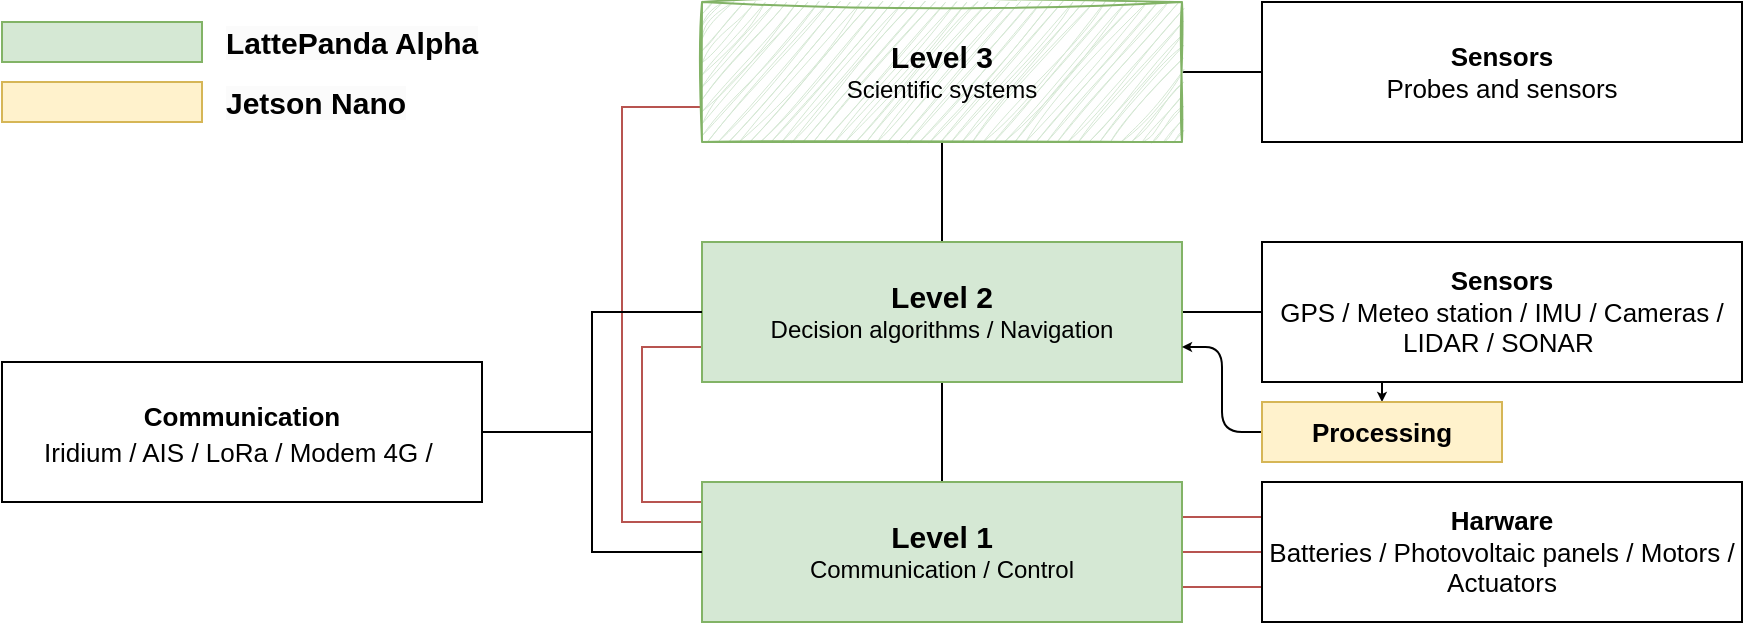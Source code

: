 <mxfile>
    <diagram id="DLWCyUE3R5YeVllsptqZ" name="HighLevelStructureDiagram">
        <mxGraphModel dx="1116" dy="754" grid="1" gridSize="10" guides="1" tooltips="1" connect="1" arrows="1" fold="1" page="1" pageScale="1" pageWidth="1654" pageHeight="1169" background="none" math="0" shadow="0">
            <root>
                <mxCell id="0"/>
                <mxCell id="1" parent="0"/>
                <mxCell id="16" value="" style="edgeStyle=orthogonalEdgeStyle;html=1;fontSize=13;endArrow=none;endFill=0;fillColor=#f8cecc;strokeColor=#b85450;" parent="1" source="2" target="9" edge="1">
                    <mxGeometry relative="1" as="geometry"/>
                </mxCell>
                <mxCell id="18" value="" style="edgeStyle=orthogonalEdgeStyle;html=1;fontSize=13;endArrow=none;endFill=0;" parent="1" source="2" target="3" edge="1">
                    <mxGeometry relative="1" as="geometry"/>
                </mxCell>
                <mxCell id="29" style="html=1;exitX=0;exitY=0.25;exitDx=0;exitDy=0;entryX=0;entryY=0.75;entryDx=0;entryDy=0;strokeWidth=1;fontSize=13;startArrow=none;startFill=0;endArrow=none;endFill=0;startSize=6;endSize=2;fillColor=#f8cecc;strokeColor=#b85450;edgeStyle=orthogonalEdgeStyle;rounded=0;" parent="1" source="2" target="3" edge="1">
                    <mxGeometry relative="1" as="geometry">
                        <Array as="points">
                            <mxPoint x="560" y="460"/>
                            <mxPoint x="530" y="460"/>
                            <mxPoint x="530" y="382"/>
                        </Array>
                    </mxGeometry>
                </mxCell>
                <mxCell id="30" style="edgeStyle=orthogonalEdgeStyle;rounded=0;html=1;exitX=0;exitY=0.25;exitDx=0;exitDy=0;entryX=0;entryY=0.75;entryDx=0;entryDy=0;strokeWidth=1;fontSize=13;startArrow=none;startFill=0;endArrow=none;endFill=0;startSize=6;endSize=2;fillColor=#f8cecc;strokeColor=#b85450;" parent="1" source="2" target="4" edge="1">
                    <mxGeometry relative="1" as="geometry">
                        <Array as="points">
                            <mxPoint x="560" y="470"/>
                            <mxPoint x="520" y="470"/>
                            <mxPoint x="520" y="262"/>
                        </Array>
                    </mxGeometry>
                </mxCell>
                <mxCell id="31" style="edgeStyle=orthogonalEdgeStyle;rounded=0;html=1;exitX=1;exitY=0.25;exitDx=0;exitDy=0;entryX=0;entryY=0.25;entryDx=0;entryDy=0;strokeWidth=1;fontSize=13;startArrow=none;startFill=0;endArrow=none;endFill=0;startSize=6;endSize=2;fillColor=#f8cecc;strokeColor=#b85450;" parent="1" source="2" target="9" edge="1">
                    <mxGeometry relative="1" as="geometry"/>
                </mxCell>
                <mxCell id="32" style="edgeStyle=orthogonalEdgeStyle;rounded=0;html=1;exitX=1;exitY=0.75;exitDx=0;exitDy=0;entryX=0;entryY=0.75;entryDx=0;entryDy=0;strokeWidth=1;fontSize=13;startArrow=none;startFill=0;endArrow=none;endFill=0;startSize=6;endSize=2;fillColor=#f8cecc;strokeColor=#b85450;" parent="1" source="2" target="9" edge="1">
                    <mxGeometry relative="1" as="geometry"/>
                </mxCell>
                <mxCell id="2" value="&lt;b style=&quot;font-size: 15px;&quot;&gt;Level 1&lt;br&gt;&lt;/b&gt;Communication / Control" style="rounded=0;whiteSpace=wrap;html=1;fillColor=#d5e8d4;strokeColor=#82b366;" parent="1" vertex="1">
                    <mxGeometry x="560" y="450" width="240" height="70" as="geometry"/>
                </mxCell>
                <mxCell id="17" value="" style="edgeStyle=orthogonalEdgeStyle;html=1;fontSize=13;endArrow=none;endFill=0;" parent="1" source="3" target="4" edge="1">
                    <mxGeometry relative="1" as="geometry"/>
                </mxCell>
                <mxCell id="26" value="" style="edgeStyle=orthogonalEdgeStyle;html=1;fontSize=13;endArrow=none;endFill=0;" parent="1" source="3" target="7" edge="1">
                    <mxGeometry relative="1" as="geometry"/>
                </mxCell>
                <mxCell id="3" value="&lt;b style=&quot;font-size: 15px;&quot;&gt;Level 2&lt;br&gt;&lt;/b&gt;Decision algorithms / Navigation" style="rounded=0;whiteSpace=wrap;html=1;fillColor=#d5e8d4;strokeColor=#82b366;" parent="1" vertex="1">
                    <mxGeometry x="560" y="330" width="240" height="70" as="geometry"/>
                </mxCell>
                <mxCell id="15" value="" style="edgeStyle=orthogonalEdgeStyle;html=1;fontSize=13;endArrow=none;endFill=0;" parent="1" source="4" target="8" edge="1">
                    <mxGeometry relative="1" as="geometry"/>
                </mxCell>
                <mxCell id="4" value="&lt;b style=&quot;font-size: 15px;&quot;&gt;Level 3&lt;br&gt;&lt;/b&gt;Scientific systems" style="rounded=0;whiteSpace=wrap;html=1;fillColor=#d5e8d4;strokeColor=#82b366;shadow=0;glass=0;sketch=1;curveFitting=1;jiggle=2;" parent="1" vertex="1">
                    <mxGeometry x="560" y="210" width="240" height="70" as="geometry"/>
                </mxCell>
                <mxCell id="12" style="edgeStyle=orthogonalEdgeStyle;html=1;exitX=1;exitY=0.5;exitDx=0;exitDy=0;entryX=0;entryY=0.5;entryDx=0;entryDy=0;fontSize=13;rounded=0;endArrow=none;endFill=0;" parent="1" source="6" target="3" edge="1">
                    <mxGeometry relative="1" as="geometry"/>
                </mxCell>
                <mxCell id="13" style="edgeStyle=orthogonalEdgeStyle;html=1;exitX=1;exitY=0.5;exitDx=0;exitDy=0;entryX=0;entryY=0.5;entryDx=0;entryDy=0;fontSize=13;rounded=0;endArrow=none;endFill=0;" parent="1" source="6" target="2" edge="1">
                    <mxGeometry relative="1" as="geometry"/>
                </mxCell>
                <mxCell id="6" value="&lt;font style=&quot;font-size: 13px;&quot;&gt;&lt;b&gt;Communication&lt;/b&gt;&lt;br&gt;Iridium / AIS / LoRa / Modem 4G /&amp;nbsp;&lt;/font&gt;" style="rounded=0;whiteSpace=wrap;html=1;fontSize=15;" parent="1" vertex="1">
                    <mxGeometry x="210" y="390" width="240" height="70" as="geometry"/>
                </mxCell>
                <mxCell id="27" style="edgeStyle=orthogonalEdgeStyle;html=1;exitX=0.25;exitY=1;exitDx=0;exitDy=0;entryX=0.5;entryY=0;entryDx=0;entryDy=0;fontSize=13;endArrow=classic;endFill=1;strokeWidth=1;endSize=2;startSize=6;" parent="1" source="7" target="23" edge="1">
                    <mxGeometry relative="1" as="geometry">
                        <Array as="points"/>
                    </mxGeometry>
                </mxCell>
                <mxCell id="7" value="&lt;b style=&quot;font-size: 13px;&quot;&gt;Sensors&lt;/b&gt;&lt;br style=&quot;font-size: 13px;&quot;&gt;GPS / Meteo station / IMU / Cameras / LIDAR / SONAR&amp;nbsp;" style="rounded=0;whiteSpace=wrap;html=1;fontSize=13;" parent="1" vertex="1">
                    <mxGeometry x="840" y="330" width="240" height="70" as="geometry"/>
                </mxCell>
                <mxCell id="8" value="&lt;b&gt;Sensors&lt;br&gt;&lt;/b&gt;Probes and sensors" style="rounded=0;whiteSpace=wrap;html=1;fontSize=13;" parent="1" vertex="1">
                    <mxGeometry x="840" y="210" width="240" height="70" as="geometry"/>
                </mxCell>
                <mxCell id="9" value="&lt;b&gt;Harware&lt;br&gt;&lt;/b&gt;Batteries / Photovoltaic panels / Motors / Actuators&lt;span style=&quot;color: rgba(0, 0, 0, 0); font-family: monospace; font-size: 0px; text-align: start;&quot;&gt;%3CmxGraphModel%3E%3Croot%3E%3CmxCell%20id%3D%220%22%2F%3E%3CmxCell%20id%3D%221%22%20parent%3D%220%22%2F%3E%3CmxCell%20id%3D%222%22%20value%3D%22%26lt%3Bb%20style%3D%26quot%3Bfont-size%3A%2013px%3B%26quot%3B%26gt%3BSensors%26lt%3B%2Fb%26gt%3B%26lt%3Bbr%20style%3D%26quot%3Bfont-size%3A%2013px%3B%26quot%3B%26gt%3BGPS%20%2F%20Meteo%20station%20%2F%20IMU%20%2F%20Cameras%20%2F%20LIDAR%20%2F%20SONAR%26amp%3Bnbsp%3B%22%20style%3D%22rounded%3D0%3BwhiteSpace%3Dwrap%3Bhtml%3D1%3BfontSize%3D13%3B%22%20vertex%3D%221%22%20parent%3D%221%22%3E%3CmxGeometry%20x%3D%22840%22%20y%3D%22330%22%20width%3D%22240%22%20height%3D%2270%22%20as%3D%22geometry%22%2F%3E%3C%2FmxCell%3E%3C%2Froot%3E%3C%2FmxGraphModel%3E&lt;/span&gt;" style="rounded=0;whiteSpace=wrap;html=1;fontSize=13;" parent="1" vertex="1">
                    <mxGeometry x="840" y="450" width="240" height="70" as="geometry"/>
                </mxCell>
                <mxCell id="19" value="" style="rounded=0;whiteSpace=wrap;html=1;fillColor=#d5e8d4;strokeColor=#82b366;" parent="1" vertex="1">
                    <mxGeometry x="210" y="220" width="100" height="20" as="geometry"/>
                </mxCell>
                <mxCell id="20" value="&lt;b style=&quot;border-color: var(--border-color); color: rgb(0, 0, 0); font-family: Helvetica; font-size: 15px; font-style: normal; font-variant-ligatures: normal; font-variant-caps: normal; letter-spacing: normal; orphans: 2; text-align: center; text-indent: 0px; text-transform: none; widows: 2; word-spacing: 0px; -webkit-text-stroke-width: 0px; background-color: rgb(251, 251, 251); text-decoration-thickness: initial; text-decoration-style: initial; text-decoration-color: initial;&quot;&gt;LattePanda Alpha&lt;/b&gt;" style="text;whiteSpace=wrap;html=1;fontSize=13;verticalAlign=middle;" parent="1" vertex="1">
                    <mxGeometry x="320" y="210" width="160" height="40" as="geometry"/>
                </mxCell>
                <mxCell id="21" value="" style="rounded=0;whiteSpace=wrap;html=1;fillColor=#fff2cc;strokeColor=#d6b656;" parent="1" vertex="1">
                    <mxGeometry x="210" y="250" width="100" height="20" as="geometry"/>
                </mxCell>
                <mxCell id="22" value="&lt;b style=&quot;border-color: var(--border-color); color: rgb(0, 0, 0); font-family: Helvetica; font-size: 15px; font-style: normal; font-variant-ligatures: normal; font-variant-caps: normal; letter-spacing: normal; orphans: 2; text-align: center; text-indent: 0px; text-transform: none; widows: 2; word-spacing: 0px; -webkit-text-stroke-width: 0px; background-color: rgb(251, 251, 251); text-decoration-thickness: initial; text-decoration-style: initial; text-decoration-color: initial;&quot;&gt;Jetson Nano&lt;/b&gt;" style="text;whiteSpace=wrap;html=1;fontSize=13;verticalAlign=middle;" parent="1" vertex="1">
                    <mxGeometry x="320" y="240" width="160" height="40" as="geometry"/>
                </mxCell>
                <mxCell id="28" style="edgeStyle=orthogonalEdgeStyle;html=1;exitX=0;exitY=0.5;exitDx=0;exitDy=0;entryX=1;entryY=0.75;entryDx=0;entryDy=0;fontSize=13;endArrow=classic;endFill=1;endSize=2;" parent="1" source="23" target="3" edge="1">
                    <mxGeometry relative="1" as="geometry"/>
                </mxCell>
                <mxCell id="23" value="&lt;b&gt;Processing&lt;/b&gt;" style="rounded=0;whiteSpace=wrap;html=1;fontSize=13;fillColor=#fff2cc;strokeColor=#d6b656;" parent="1" vertex="1">
                    <mxGeometry x="840" y="410" width="120" height="30" as="geometry"/>
                </mxCell>
            </root>
        </mxGraphModel>
    </diagram>
    <diagram id="J9IXLWDCMLGtO6kLIXqj" name="Level1Diagram">
        <mxGraphModel dx="1116" dy="754" grid="1" gridSize="5" guides="1" tooltips="1" connect="1" arrows="1" fold="1" page="1" pageScale="1" pageWidth="1654" pageHeight="1169" math="0" shadow="0">
            <root>
                <mxCell id="0"/>
                <mxCell id="1" parent="0"/>
                <mxCell id="iTRLX2iwyvGH0JloViwW-57" value="&lt;font style=&quot;font-size: 10px;&quot;&gt;Battery pack (24V - 200Ah)&lt;/font&gt;" style="rounded=0;whiteSpace=wrap;html=1;strokeColor=#4D4D4D;fillColor=none;dashed=1;dashPattern=8 8;verticalAlign=bottom;align=right;" parent="1" vertex="1">
                    <mxGeometry x="660" y="300" width="240" height="205" as="geometry"/>
                </mxCell>
                <mxCell id="iTRLX2iwyvGH0JloViwW-41" style="edgeStyle=orthogonalEdgeStyle;rounded=0;html=1;exitX=0.5;exitY=1;exitDx=0;exitDy=0;entryX=0.25;entryY=0;entryDx=0;entryDy=0;endArrow=none;endFill=0;fillColor=#d5e8d4;strokeColor=#00FF00;" parent="1" source="iTRLX2iwyvGH0JloViwW-1" target="iTRLX2iwyvGH0JloViwW-3" edge="1">
                    <mxGeometry relative="1" as="geometry">
                        <Array as="points">
                            <mxPoint x="295" y="335"/>
                            <mxPoint x="420" y="335"/>
                        </Array>
                    </mxGeometry>
                </mxCell>
                <mxCell id="iTRLX2iwyvGH0JloViwW-58" value="Information" style="edgeLabel;html=1;align=center;verticalAlign=middle;resizable=0;points=[];fontSize=8;fontColor=#00FF00;fontStyle=3;labelBackgroundColor=none;rounded=0;" parent="iTRLX2iwyvGH0JloViwW-41" vertex="1" connectable="0">
                    <mxGeometry x="0.115" relative="1" as="geometry">
                        <mxPoint x="2" y="-5" as="offset"/>
                    </mxGeometry>
                </mxCell>
                <mxCell id="qoRzXvIuK7zQw0bLxEC5-14" style="edgeStyle=orthogonalEdgeStyle;rounded=0;jumpStyle=none;jumpSize=7;html=1;exitX=0.5;exitY=0;exitDx=0;exitDy=0;entryX=0;entryY=0.5;entryDx=0;entryDy=0;strokeColor=#00FF00;strokeWidth=1;fontFamily=Helvetica;fontSize=6;fontColor=#FF0000;endArrow=none;endFill=0;targetPerimeterSpacing=0;" parent="1" source="iTRLX2iwyvGH0JloViwW-1" target="iTRLX2iwyvGH0JloViwW-31" edge="1">
                    <mxGeometry relative="1" as="geometry"/>
                </mxCell>
                <mxCell id="iTRLX2iwyvGH0JloViwW-1" value="LattePanda Alpha (PC)" style="rounded=0;whiteSpace=wrap;html=1;" parent="1" vertex="1">
                    <mxGeometry x="235" y="240" width="120" height="60" as="geometry"/>
                </mxCell>
                <mxCell id="iTRLX2iwyvGH0JloViwW-2" value="Battery LiFePO4&lt;br&gt;12 V - 100 Ah" style="rounded=0;whiteSpace=wrap;html=1;" parent="1" vertex="1">
                    <mxGeometry x="720" y="407" width="120" height="60" as="geometry"/>
                </mxCell>
                <mxCell id="iTRLX2iwyvGH0JloViwW-29" style="edgeStyle=orthogonalEdgeStyle;rounded=0;html=1;exitX=1;exitY=0.25;exitDx=0;exitDy=0;entryX=0;entryY=0.5;entryDx=0;entryDy=0;entryPerimeter=0;endArrow=none;endFill=0;strokeColor=#FF0000;" parent="1" source="iTRLX2iwyvGH0JloViwW-3" target="iTRLX2iwyvGH0JloViwW-28" edge="1">
                    <mxGeometry relative="1" as="geometry"/>
                </mxCell>
                <mxCell id="iTRLX2iwyvGH0JloViwW-51" style="edgeStyle=orthogonalEdgeStyle;rounded=0;html=1;exitX=1;exitY=0.75;exitDx=0;exitDy=0;strokeColor=#000000;endArrow=none;endFill=0;" parent="1" source="iTRLX2iwyvGH0JloViwW-3" edge="1">
                    <mxGeometry relative="1" as="geometry">
                        <mxPoint x="690" y="415.286" as="targetPoint"/>
                    </mxGeometry>
                </mxCell>
                <mxCell id="iTRLX2iwyvGH0JloViwW-3" value="Charge controler&lt;br&gt;MPPT 150 | 35" style="rounded=0;whiteSpace=wrap;html=1;" parent="1" vertex="1">
                    <mxGeometry x="390" y="370" width="120" height="60" as="geometry"/>
                </mxCell>
                <mxCell id="iTRLX2iwyvGH0JloViwW-55" style="edgeStyle=orthogonalEdgeStyle;rounded=0;html=1;exitX=1;exitY=0.25;exitDx=0;exitDy=0;strokeColor=#FF0000;endArrow=none;endFill=0;" parent="1" source="iTRLX2iwyvGH0JloViwW-4" edge="1">
                    <mxGeometry relative="1" as="geometry">
                        <mxPoint x="625" y="385" as="targetPoint"/>
                        <Array as="points">
                            <mxPoint x="625" y="485"/>
                        </Array>
                    </mxGeometry>
                </mxCell>
                <mxCell id="iTRLX2iwyvGH0JloViwW-56" style="edgeStyle=orthogonalEdgeStyle;rounded=0;html=1;exitX=1;exitY=0.75;exitDx=0;exitDy=0;strokeColor=#000000;endArrow=none;endFill=0;" parent="1" source="iTRLX2iwyvGH0JloViwW-4" edge="1">
                    <mxGeometry relative="1" as="geometry">
                        <mxPoint x="645" y="415" as="targetPoint"/>
                        <Array as="points">
                            <mxPoint x="645" y="515"/>
                            <mxPoint x="645" y="415"/>
                        </Array>
                    </mxGeometry>
                </mxCell>
                <mxCell id="iTRLX2iwyvGH0JloViwW-4" value="Sector charger" style="rounded=0;whiteSpace=wrap;html=1;" parent="1" vertex="1">
                    <mxGeometry x="390" y="470" width="120" height="60" as="geometry"/>
                </mxCell>
                <mxCell id="iTRLX2iwyvGH0JloViwW-5" value="" style="rounded=0;whiteSpace=wrap;html=1;verticalAlign=middle;align=center;" parent="1" vertex="1">
                    <mxGeometry x="144" y="365" width="120" height="60" as="geometry"/>
                </mxCell>
                <mxCell id="iTRLX2iwyvGH0JloViwW-18" style="html=1;exitX=1;exitY=0.75;exitDx=0;exitDy=0;entryX=0;entryY=0.75;entryDx=0;entryDy=0;endArrow=none;endFill=0;rounded=0;" parent="1" source="iTRLX2iwyvGH0JloViwW-6" target="iTRLX2iwyvGH0JloViwW-3" edge="1">
                    <mxGeometry relative="1" as="geometry"/>
                </mxCell>
                <mxCell id="iTRLX2iwyvGH0JloViwW-26" style="edgeStyle=orthogonalEdgeStyle;rounded=0;html=1;exitX=1;exitY=0.25;exitDx=0;exitDy=0;entryX=0;entryY=0.5;entryDx=0;entryDy=0;entryPerimeter=0;endArrow=none;endFill=0;strokeColor=#FF0000;" parent="1" source="iTRLX2iwyvGH0JloViwW-6" target="iTRLX2iwyvGH0JloViwW-25" edge="1">
                    <mxGeometry relative="1" as="geometry"/>
                </mxCell>
                <mxCell id="iTRLX2iwyvGH0JloViwW-6" value="Solar panel 1 &amp;amp; 2&lt;br&gt;(in parallele)" style="rounded=0;whiteSpace=wrap;html=1;" parent="1" vertex="1">
                    <mxGeometry x="140" y="370" width="120" height="60" as="geometry"/>
                </mxCell>
                <mxCell id="iTRLX2iwyvGH0JloViwW-27" style="edgeStyle=orthogonalEdgeStyle;rounded=0;html=1;exitX=1;exitY=0.5;exitDx=0;exitDy=0;exitPerimeter=0;entryX=0;entryY=0.25;entryDx=0;entryDy=0;endArrow=none;endFill=0;strokeColor=#FF0000;" parent="1" source="iTRLX2iwyvGH0JloViwW-25" target="iTRLX2iwyvGH0JloViwW-3" edge="1">
                    <mxGeometry relative="1" as="geometry"/>
                </mxCell>
                <mxCell id="iTRLX2iwyvGH0JloViwW-25" value="" style="pointerEvents=1;verticalLabelPosition=bottom;shadow=0;dashed=0;align=center;html=1;verticalAlign=top;shape=mxgraph.electrical.miscellaneous.fuse_1;fillColor=#FFFFFF;strokeColor=#FF0000;rounded=0;" parent="1" vertex="1">
                    <mxGeometry x="300" y="380" width="50" height="10" as="geometry"/>
                </mxCell>
                <mxCell id="iTRLX2iwyvGH0JloViwW-52" style="edgeStyle=orthogonalEdgeStyle;rounded=0;html=1;exitX=1;exitY=0.5;exitDx=0;exitDy=0;exitPerimeter=0;strokeColor=#FF0000;endArrow=none;endFill=0;" parent="1" source="iTRLX2iwyvGH0JloViwW-28" edge="1">
                    <mxGeometry relative="1" as="geometry">
                        <mxPoint x="670" y="385" as="targetPoint"/>
                    </mxGeometry>
                </mxCell>
                <mxCell id="iTRLX2iwyvGH0JloViwW-28" value="" style="pointerEvents=1;verticalLabelPosition=bottom;shadow=0;dashed=0;align=center;html=1;verticalAlign=top;shape=mxgraph.electrical.miscellaneous.fuse_1;fillColor=#FFFFFF;strokeColor=#FF0000;rounded=0;" parent="1" vertex="1">
                    <mxGeometry x="520" y="380" width="50" height="10" as="geometry"/>
                </mxCell>
                <mxCell id="qoRzXvIuK7zQw0bLxEC5-17" style="edgeStyle=orthogonalEdgeStyle;rounded=0;jumpStyle=none;jumpSize=7;html=1;exitX=1;exitY=0.25;exitDx=0;exitDy=0;strokeColor=#000000;strokeWidth=1;fontFamily=Helvetica;fontSize=6;fontColor=#FF0000;endArrow=none;endFill=0;targetPerimeterSpacing=0;" parent="1" source="iTRLX2iwyvGH0JloViwW-31" edge="1">
                    <mxGeometry relative="1" as="geometry">
                        <mxPoint x="600" y="415" as="targetPoint"/>
                    </mxGeometry>
                </mxCell>
                <mxCell id="iTRLX2iwyvGH0JloViwW-31" value="DC loads" style="rounded=0;whiteSpace=wrap;html=1;" parent="1" vertex="1">
                    <mxGeometry x="390" y="130" width="120" height="60" as="geometry"/>
                </mxCell>
                <mxCell id="qoRzXvIuK7zQw0bLxEC5-7" style="edgeStyle=orthogonalEdgeStyle;rounded=0;html=1;exitX=1;exitY=0.5;exitDx=0;exitDy=0;exitPerimeter=0;entryX=0;entryY=0.8;entryDx=0;entryDy=0;strokeColor=#FF0000;fontFamily=Helvetica;fontSize=9;fontColor=#FF0000;endArrow=none;endFill=0;" parent="1" source="iTRLX2iwyvGH0JloViwW-34" target="qoRzXvIuK7zQw0bLxEC5-5" edge="1">
                    <mxGeometry relative="1" as="geometry"/>
                </mxCell>
                <mxCell id="qoRzXvIuK7zQw0bLxEC5-15" style="edgeStyle=orthogonalEdgeStyle;rounded=0;jumpStyle=none;jumpSize=7;html=1;exitX=0;exitY=0.5;exitDx=0;exitDy=0;exitPerimeter=0;strokeColor=#FF0000;strokeWidth=1;fontFamily=Helvetica;fontSize=6;fontColor=#FF0000;endArrow=none;endFill=0;targetPerimeterSpacing=0;" parent="1" source="iTRLX2iwyvGH0JloViwW-34" edge="1">
                    <mxGeometry relative="1" as="geometry">
                        <mxPoint x="581" y="385" as="targetPoint"/>
                    </mxGeometry>
                </mxCell>
                <mxCell id="iTRLX2iwyvGH0JloViwW-34" value="&lt;font color=&quot;#ff0000&quot; style=&quot;font-size: 6px;&quot;&gt;Fuse&lt;/font&gt;" style="pointerEvents=1;verticalLabelPosition=top;shadow=0;dashed=0;align=center;html=1;verticalAlign=bottom;shape=mxgraph.electrical.miscellaneous.fuse_1;rotation=-90;fillColor=#FFFFFF;strokeColor=#FF0000;labelPosition=center;fontSize=9;rounded=0;" parent="1" vertex="1">
                    <mxGeometry x="556" y="335" width="50" height="10" as="geometry"/>
                </mxCell>
                <mxCell id="iTRLX2iwyvGH0JloViwW-42" value="2 Battery LiFePO4&lt;br&gt;12 V - 100 Ah&lt;br&gt;(in parallel)" style="rounded=0;whiteSpace=wrap;html=1;" parent="1" vertex="1">
                    <mxGeometry x="730" y="417" width="120" height="60" as="geometry"/>
                </mxCell>
                <mxCell id="iTRLX2iwyvGH0JloViwW-43" value="Battery LiFePO4&lt;br&gt;12 V - 100 Ah" style="rounded=0;whiteSpace=wrap;html=1;" parent="1" vertex="1">
                    <mxGeometry x="720" y="323" width="120" height="60" as="geometry"/>
                </mxCell>
                <mxCell id="iTRLX2iwyvGH0JloViwW-48" style="edgeStyle=orthogonalEdgeStyle;rounded=0;html=1;exitX=0;exitY=0.25;exitDx=0;exitDy=0;entryX=0;entryY=0.25;entryDx=0;entryDy=0;strokeColor=#FF0000;endArrow=none;endFill=0;" parent="1" source="iTRLX2iwyvGH0JloViwW-44" target="iTRLX2iwyvGH0JloViwW-42" edge="1">
                    <mxGeometry relative="1" as="geometry">
                        <Array as="points">
                            <mxPoint x="670" y="348"/>
                            <mxPoint x="670" y="432"/>
                        </Array>
                    </mxGeometry>
                </mxCell>
                <mxCell id="iTRLX2iwyvGH0JloViwW-53" style="edgeStyle=orthogonalEdgeStyle;rounded=0;html=1;exitX=1;exitY=0.25;exitDx=0;exitDy=0;entryX=1;entryY=0.25;entryDx=0;entryDy=0;strokeColor=#FF0000;endArrow=none;endFill=0;" parent="1" source="iTRLX2iwyvGH0JloViwW-44" target="iTRLX2iwyvGH0JloViwW-42" edge="1">
                    <mxGeometry relative="1" as="geometry">
                        <Array as="points">
                            <mxPoint x="870" y="348"/>
                            <mxPoint x="870" y="432"/>
                        </Array>
                    </mxGeometry>
                </mxCell>
                <mxCell id="iTRLX2iwyvGH0JloViwW-54" style="edgeStyle=orthogonalEdgeStyle;rounded=0;html=1;exitX=1;exitY=0.75;exitDx=0;exitDy=0;entryX=1;entryY=0.75;entryDx=0;entryDy=0;strokeColor=#000000;endArrow=none;endFill=0;" parent="1" source="iTRLX2iwyvGH0JloViwW-44" target="iTRLX2iwyvGH0JloViwW-42" edge="1">
                    <mxGeometry relative="1" as="geometry"/>
                </mxCell>
                <mxCell id="iTRLX2iwyvGH0JloViwW-44" value="2 Battery LiFePO4&lt;br&gt;12 V - 100 Ah&lt;br&gt;(in parallel)" style="rounded=0;whiteSpace=wrap;html=1;" parent="1" vertex="1">
                    <mxGeometry x="730" y="333" width="120" height="60" as="geometry"/>
                </mxCell>
                <mxCell id="iTRLX2iwyvGH0JloViwW-49" style="edgeStyle=orthogonalEdgeStyle;rounded=0;html=1;exitX=0;exitY=0.75;exitDx=0;exitDy=0;entryX=0;entryY=0.75;entryDx=0;entryDy=0;strokeColor=#000000;endArrow=none;endFill=0;" parent="1" source="iTRLX2iwyvGH0JloViwW-42" target="iTRLX2iwyvGH0JloViwW-44" edge="1">
                    <mxGeometry relative="1" as="geometry">
                        <Array as="points">
                            <mxPoint x="690" y="462"/>
                            <mxPoint x="690" y="378"/>
                        </Array>
                    </mxGeometry>
                </mxCell>
                <mxCell id="qoRzXvIuK7zQw0bLxEC5-16" style="edgeStyle=orthogonalEdgeStyle;rounded=0;jumpStyle=none;jumpSize=7;html=1;exitX=1;exitY=0.8;exitDx=0;exitDy=0;entryX=1;entryY=0.75;entryDx=0;entryDy=0;strokeColor=#FF0000;strokeWidth=1;fontFamily=Helvetica;fontSize=6;fontColor=#FF0000;endArrow=none;endFill=0;targetPerimeterSpacing=0;" parent="1" source="qoRzXvIuK7zQw0bLxEC5-5" target="iTRLX2iwyvGH0JloViwW-31" edge="1">
                    <mxGeometry relative="1" as="geometry"/>
                </mxCell>
                <mxCell id="qoRzXvIuK7zQw0bLxEC5-5" value="&lt;p style=&quot;line-height: 0%;&quot;&gt;&lt;font style=&quot;font-size: 6px;&quot;&gt;Circuit breaker&lt;/font&gt;&lt;/p&gt;" style="pointerEvents=1;verticalLabelPosition=top;shadow=0;dashed=0;align=center;html=1;verticalAlign=middle;shape=mxgraph.electrical.electro-mechanical.circuitBreaker2;elSwitchState=on;rounded=0;labelBackgroundColor=none;comic=0;strokeColor=#FF0000;fontFamily=Helvetica;fontSize=9;fontColor=#FF0000;fillColor=none;rotation=-90;horizontal=1;labelPosition=center;" parent="1" vertex="1">
                    <mxGeometry x="555" y="255" width="45" height="12" as="geometry"/>
                </mxCell>
                <mxCell id="qoRzXvIuK7zQw0bLxEC5-13" value="" style="endArrow=none;html=1;rounded=0;strokeColor=#000000;strokeWidth=1;fontFamily=Helvetica;fontSize=6;fontColor=#FF0000;dashed=1;dashPattern=12 12;targetPerimeterSpacing=0;jumpSize=7;jumpStyle=none;" parent="1" edge="1">
                    <mxGeometry width="50" height="50" relative="1" as="geometry">
                        <mxPoint x="36.571" y="600" as="sourcePoint"/>
                        <mxPoint x="1001.714" y="600" as="targetPoint"/>
                    </mxGeometry>
                </mxCell>
                <mxCell id="qoRzXvIuK7zQw0bLxEC5-18" value="" style="endArrow=oval;html=1;rounded=0;strokeColor=#FF0000;strokeWidth=1;fontFamily=Helvetica;fontSize=6;fontColor=#FF0000;targetPerimeterSpacing=0;jumpStyle=none;jumpSize=7;endFill=1;" parent="1" edge="1">
                    <mxGeometry width="50" height="50" relative="1" as="geometry">
                        <mxPoint x="440" y="740" as="sourcePoint"/>
                        <mxPoint x="440" y="640" as="targetPoint"/>
                    </mxGeometry>
                </mxCell>
                <mxCell id="qoRzXvIuK7zQw0bLxEC5-22" value="24V" style="edgeLabel;html=1;align=center;verticalAlign=bottom;resizable=0;points=[];fontSize=8;fontFamily=Helvetica;fontColor=#FF0000;labelBorderColor=none;labelBackgroundColor=none;horizontal=0;rounded=0;" parent="qoRzXvIuK7zQw0bLxEC5-18" vertex="1" connectable="0">
                    <mxGeometry x="0.352" relative="1" as="geometry">
                        <mxPoint as="offset"/>
                    </mxGeometry>
                </mxCell>
                <mxCell id="qoRzXvIuK7zQw0bLxEC5-19" value="" style="endArrow=oval;html=1;rounded=0;strokeColor=#000000;strokeWidth=1;fontFamily=Helvetica;fontSize=6;fontColor=#FF0000;targetPerimeterSpacing=0;jumpStyle=none;jumpSize=7;endFill=1;" parent="1" edge="1">
                    <mxGeometry width="50" height="50" relative="1" as="geometry">
                        <mxPoint x="480" y="740" as="sourcePoint"/>
                        <mxPoint x="480" y="640" as="targetPoint"/>
                    </mxGeometry>
                </mxCell>
                <mxCell id="qoRzXvIuK7zQw0bLxEC5-20" value="&lt;font color=&quot;#4d4d4d&quot; style=&quot;font-size: 10px;&quot;&gt;DC loads&lt;/font&gt;" style="rounded=0;html=1;labelBackgroundColor=none;comic=0;strokeColor=#4D4D4D;strokeWidth=1;fontFamily=Helvetica;fontSize=6;fontColor=default;fillColor=none;dashed=1;dashPattern=8 8;verticalAlign=top;align=left;whiteSpace=wrap;connectable=0;" parent="1" vertex="1">
                    <mxGeometry x="135" y="710" width="1195" height="525" as="geometry"/>
                </mxCell>
                <mxCell id="qoRzXvIuK7zQw0bLxEC5-27" style="edgeStyle=orthogonalEdgeStyle;rounded=0;jumpStyle=none;jumpSize=7;html=1;exitX=0.25;exitY=0;exitDx=0;exitDy=0;strokeColor=#FF0000;strokeWidth=1;fontFamily=Helvetica;fontSize=10;fontColor=#4D4D4D;endArrow=none;endFill=0;targetPerimeterSpacing=0;" parent="1" source="qoRzXvIuK7zQw0bLxEC5-25" edge="1">
                    <mxGeometry relative="1" as="geometry">
                        <mxPoint x="440" y="740" as="targetPoint"/>
                        <Array as="points">
                            <mxPoint x="315" y="740"/>
                        </Array>
                    </mxGeometry>
                </mxCell>
                <mxCell id="qoRzXvIuK7zQw0bLxEC5-28" style="edgeStyle=orthogonalEdgeStyle;rounded=0;jumpStyle=none;jumpSize=7;html=1;exitX=0.75;exitY=0;exitDx=0;exitDy=0;strokeColor=#000000;strokeWidth=1;fontFamily=Helvetica;fontSize=10;fontColor=#4D4D4D;endArrow=none;endFill=0;targetPerimeterSpacing=0;" parent="1" source="qoRzXvIuK7zQw0bLxEC5-25" edge="1">
                    <mxGeometry relative="1" as="geometry">
                        <mxPoint x="480" y="740" as="targetPoint"/>
                        <Array as="points">
                            <mxPoint x="375" y="760"/>
                            <mxPoint x="480" y="760"/>
                        </Array>
                    </mxGeometry>
                </mxCell>
                <mxCell id="qoRzXvIuK7zQw0bLxEC5-41" style="edgeStyle=orthogonalEdgeStyle;rounded=0;jumpStyle=none;jumpSize=7;html=1;exitX=0.75;exitY=1;exitDx=0;exitDy=0;entryX=0;entryY=0.5;entryDx=0;entryDy=0;strokeColor=#000000;strokeWidth=1;fontFamily=Helvetica;fontSize=10;fontColor=#4D4D4D;endArrow=none;endFill=0;targetPerimeterSpacing=0;" parent="1" source="qoRzXvIuK7zQw0bLxEC5-25" target="qoRzXvIuK7zQw0bLxEC5-40" edge="1">
                    <mxGeometry relative="1" as="geometry"/>
                </mxCell>
                <mxCell id="qoRzXvIuK7zQw0bLxEC5-44" style="edgeStyle=orthogonalEdgeStyle;rounded=0;jumpStyle=none;jumpSize=7;html=1;exitX=1;exitY=0.5;exitDx=0;exitDy=0;entryX=0;entryY=0.25;entryDx=0;entryDy=0;strokeColor=#FF0000;strokeWidth=1;fontFamily=Helvetica;fontSize=10;fontColor=#4D4D4D;endArrow=none;endFill=0;targetPerimeterSpacing=0;startArrow=none;exitPerimeter=0;" parent="1" source="qoRzXvIuK7zQw0bLxEC5-63" target="qoRzXvIuK7zQw0bLxEC5-40" edge="1">
                    <mxGeometry relative="1" as="geometry"/>
                </mxCell>
                <mxCell id="qoRzXvIuK7zQw0bLxEC5-68" style="edgeStyle=orthogonalEdgeStyle;rounded=0;jumpStyle=none;jumpSize=7;html=1;exitX=0.75;exitY=1;exitDx=0;exitDy=0;strokeColor=#000000;strokeWidth=1;fontFamily=Helvetica;fontSize=6;fontColor=#000000;endArrow=oval;endFill=1;targetPerimeterSpacing=0;" parent="1" source="qoRzXvIuK7zQw0bLxEC5-25" edge="1">
                    <mxGeometry relative="1" as="geometry">
                        <mxPoint x="65" y="935" as="targetPoint"/>
                        <Array as="points">
                            <mxPoint x="375" y="935"/>
                        </Array>
                    </mxGeometry>
                </mxCell>
                <mxCell id="qoRzXvIuK7zQw0bLxEC5-25" value="Converter 24V / 12 V&lt;br&gt;Isolated (240 W)" style="rounded=0;whiteSpace=wrap;html=1;fontSize=10;" parent="1" vertex="1">
                    <mxGeometry x="285" y="775" width="120" height="35" as="geometry"/>
                </mxCell>
                <mxCell id="qoRzXvIuK7zQw0bLxEC5-35" style="edgeStyle=orthogonalEdgeStyle;rounded=0;jumpStyle=none;jumpSize=7;html=1;exitX=0;exitY=0.5;exitDx=0;exitDy=0;strokeColor=#FF0000;strokeWidth=1;fontFamily=Helvetica;fontSize=10;fontColor=#4D4D4D;endArrow=none;endFill=0;targetPerimeterSpacing=0;startArrow=none;exitPerimeter=0;" parent="1" source="qoRzXvIuK7zQw0bLxEC5-48" edge="1">
                    <mxGeometry relative="1" as="geometry">
                        <mxPoint x="440" y="740" as="targetPoint"/>
                    </mxGeometry>
                </mxCell>
                <mxCell id="qoRzXvIuK7zQw0bLxEC5-37" style="edgeStyle=orthogonalEdgeStyle;rounded=0;jumpStyle=none;jumpSize=7;html=1;exitX=0;exitY=0.5;exitDx=0;exitDy=0;strokeColor=#000000;strokeWidth=1;fontFamily=Helvetica;fontSize=10;fontColor=#4D4D4D;endArrow=none;endFill=0;targetPerimeterSpacing=0;" parent="1" source="qoRzXvIuK7zQw0bLxEC5-29" edge="1">
                    <mxGeometry relative="1" as="geometry">
                        <mxPoint x="480" y="759.6" as="targetPoint"/>
                    </mxGeometry>
                </mxCell>
                <mxCell id="ZEwb1qzO-tWvV9XbbaG9-11" style="edgeStyle=none;html=1;exitX=1;exitY=0.75;exitDx=0;exitDy=0;entryX=0;entryY=0.75;entryDx=0;entryDy=0;strokeColor=#00FF00;fontSize=10;endArrow=none;endFill=0;rounded=0;" parent="1" source="qoRzXvIuK7zQw0bLxEC5-29" target="ZEwb1qzO-tWvV9XbbaG9-7" edge="1">
                    <mxGeometry relative="1" as="geometry"/>
                </mxCell>
                <mxCell id="ZEwb1qzO-tWvV9XbbaG9-12" style="edgeStyle=none;html=1;exitX=1;exitY=0.25;exitDx=0;exitDy=0;entryX=0;entryY=0.25;entryDx=0;entryDy=0;strokeColor=#FF0000;fontSize=10;endArrow=none;endFill=0;rounded=0;" parent="1" source="qoRzXvIuK7zQw0bLxEC5-29" target="ZEwb1qzO-tWvV9XbbaG9-7" edge="1">
                    <mxGeometry relative="1" as="geometry"/>
                </mxCell>
                <mxCell id="ZEwb1qzO-tWvV9XbbaG9-13" style="edgeStyle=none;html=1;exitX=1;exitY=0.5;exitDx=0;exitDy=0;entryX=0;entryY=0.5;entryDx=0;entryDy=0;strokeColor=#000000;fontSize=10;endArrow=none;endFill=0;rounded=0;" parent="1" source="qoRzXvIuK7zQw0bLxEC5-29" target="ZEwb1qzO-tWvV9XbbaG9-7" edge="1">
                    <mxGeometry relative="1" as="geometry"/>
                </mxCell>
                <mxCell id="qoRzXvIuK7zQw0bLxEC5-29" value="Stepper motor controlleur" style="rounded=0;whiteSpace=wrap;html=1;fontSize=10;" parent="1" vertex="1">
                    <mxGeometry x="625" y="820" width="110" height="40" as="geometry"/>
                </mxCell>
                <mxCell id="qoRzXvIuK7zQw0bLxEC5-34" style="edgeStyle=orthogonalEdgeStyle;rounded=0;jumpStyle=none;jumpSize=7;html=1;exitX=0;exitY=0.5;exitDx=0;exitDy=0;strokeColor=#000000;strokeWidth=1;fontFamily=Helvetica;fontSize=10;fontColor=#4D4D4D;endArrow=none;endFill=0;targetPerimeterSpacing=0;" parent="1" source="qoRzXvIuK7zQw0bLxEC5-32" edge="1">
                    <mxGeometry relative="1" as="geometry">
                        <mxPoint x="480" y="840" as="targetPoint"/>
                        <Array as="points">
                            <mxPoint x="480" y="900"/>
                        </Array>
                    </mxGeometry>
                </mxCell>
                <mxCell id="qoRzXvIuK7zQw0bLxEC5-36" style="edgeStyle=orthogonalEdgeStyle;rounded=0;jumpStyle=none;jumpSize=7;html=1;exitX=0;exitY=0.5;exitDx=0;exitDy=0;strokeColor=#FF0000;strokeWidth=1;fontFamily=Helvetica;fontSize=10;fontColor=#4D4D4D;endArrow=none;endFill=0;targetPerimeterSpacing=0;startArrow=none;exitPerimeter=0;" parent="1" source="qoRzXvIuK7zQw0bLxEC5-49" edge="1">
                    <mxGeometry relative="1" as="geometry">
                        <mxPoint x="440" y="830" as="targetPoint"/>
                    </mxGeometry>
                </mxCell>
                <mxCell id="ZEwb1qzO-tWvV9XbbaG9-9" style="edgeStyle=none;html=1;exitX=1;exitY=0.25;exitDx=0;exitDy=0;entryX=0;entryY=0.25;entryDx=0;entryDy=0;strokeColor=#FF0000;fontSize=10;endArrow=none;endFill=0;rounded=0;" parent="1" source="qoRzXvIuK7zQw0bLxEC5-32" target="ZEwb1qzO-tWvV9XbbaG9-8" edge="1">
                    <mxGeometry relative="1" as="geometry"/>
                </mxCell>
                <mxCell id="ZEwb1qzO-tWvV9XbbaG9-10" style="edgeStyle=none;html=1;exitX=1;exitY=0.75;exitDx=0;exitDy=0;entryX=0;entryY=0.75;entryDx=0;entryDy=0;strokeColor=#00FF00;fontSize=10;endArrow=none;endFill=0;rounded=0;" parent="1" source="qoRzXvIuK7zQw0bLxEC5-32" target="ZEwb1qzO-tWvV9XbbaG9-8" edge="1">
                    <mxGeometry relative="1" as="geometry"/>
                </mxCell>
                <mxCell id="ZEwb1qzO-tWvV9XbbaG9-14" value="" style="edgeStyle=none;html=1;strokeColor=#000000;fontSize=10;endArrow=none;endFill=0;rounded=0;" parent="1" source="qoRzXvIuK7zQw0bLxEC5-32" target="ZEwb1qzO-tWvV9XbbaG9-8" edge="1">
                    <mxGeometry relative="1" as="geometry"/>
                </mxCell>
                <mxCell id="qoRzXvIuK7zQw0bLxEC5-32" value="Stepper motor controlleur" style="rounded=0;whiteSpace=wrap;html=1;fontSize=10;" parent="1" vertex="1">
                    <mxGeometry x="625" y="880" width="110" height="40" as="geometry"/>
                </mxCell>
                <mxCell id="qoRzXvIuK7zQw0bLxEC5-43" style="edgeStyle=orthogonalEdgeStyle;rounded=0;jumpStyle=none;jumpSize=7;html=1;exitX=0;exitY=0.5;exitDx=0;exitDy=0;strokeColor=#000000;strokeWidth=1;fontFamily=Helvetica;fontSize=10;fontColor=#4D4D4D;endArrow=none;endFill=0;targetPerimeterSpacing=0;" parent="1" source="qoRzXvIuK7zQw0bLxEC5-38" edge="1">
                    <mxGeometry relative="1" as="geometry">
                        <mxPoint x="375" y="980" as="targetPoint"/>
                        <Array as="points">
                            <mxPoint x="375" y="980"/>
                        </Array>
                    </mxGeometry>
                </mxCell>
                <mxCell id="qoRzXvIuK7zQw0bLxEC5-46" style="edgeStyle=orthogonalEdgeStyle;rounded=0;jumpStyle=none;jumpSize=7;html=1;exitX=0;exitY=0.25;exitDx=0;exitDy=0;strokeColor=#FF0000;strokeWidth=1;fontFamily=Helvetica;fontSize=10;fontColor=#4D4D4D;endArrow=none;endFill=0;targetPerimeterSpacing=0;" parent="1" source="qoRzXvIuK7zQw0bLxEC5-38" edge="1">
                    <mxGeometry relative="1" as="geometry">
                        <mxPoint x="315" y="970" as="targetPoint"/>
                    </mxGeometry>
                </mxCell>
                <mxCell id="ZEwb1qzO-tWvV9XbbaG9-21" style="edgeStyle=none;html=1;exitX=1;exitY=0.25;exitDx=0;exitDy=0;strokeColor=#FF0000;fontSize=10;endArrow=none;endFill=0;rounded=0;" parent="1" source="qoRzXvIuK7zQw0bLxEC5-38" edge="1">
                    <mxGeometry relative="1" as="geometry">
                        <mxPoint x="560" y="970.054" as="targetPoint"/>
                    </mxGeometry>
                </mxCell>
                <mxCell id="ZEwb1qzO-tWvV9XbbaG9-22" value="" style="edgeStyle=none;html=1;strokeColor=#000000;fontSize=10;endArrow=none;endFill=0;rounded=0;" parent="1" source="qoRzXvIuK7zQw0bLxEC5-38" target="ZEwb1qzO-tWvV9XbbaG9-15" edge="1">
                    <mxGeometry relative="1" as="geometry"/>
                </mxCell>
                <mxCell id="ZEwb1qzO-tWvV9XbbaG9-27" style="edgeStyle=none;html=1;exitX=1;exitY=0.75;exitDx=0;exitDy=0;entryX=0;entryY=0.75;entryDx=0;entryDy=0;strokeColor=#00FF00;fontSize=10;endArrow=none;endFill=0;rounded=0;" parent="1" source="qoRzXvIuK7zQw0bLxEC5-38" target="ZEwb1qzO-tWvV9XbbaG9-15" edge="1">
                    <mxGeometry relative="1" as="geometry"/>
                </mxCell>
                <mxCell id="qoRzXvIuK7zQw0bLxEC5-38" value="Actuator controlleur" style="rounded=0;whiteSpace=wrap;html=1;fontSize=10;" parent="1" vertex="1">
                    <mxGeometry x="420" y="960" width="110" height="40" as="geometry"/>
                </mxCell>
                <mxCell id="qoRzXvIuK7zQw0bLxEC5-42" style="edgeStyle=orthogonalEdgeStyle;rounded=0;jumpStyle=none;jumpSize=7;html=1;exitX=0;exitY=0.5;exitDx=0;exitDy=0;strokeColor=#000000;strokeWidth=1;fontFamily=Helvetica;fontSize=10;fontColor=#4D4D4D;endArrow=none;endFill=0;targetPerimeterSpacing=0;" parent="1" source="qoRzXvIuK7zQw0bLxEC5-39" edge="1">
                    <mxGeometry relative="1" as="geometry">
                        <mxPoint x="375" y="1040" as="targetPoint"/>
                        <Array as="points">
                            <mxPoint x="375" y="1040"/>
                        </Array>
                    </mxGeometry>
                </mxCell>
                <mxCell id="qoRzXvIuK7zQw0bLxEC5-45" style="edgeStyle=orthogonalEdgeStyle;rounded=0;jumpStyle=none;jumpSize=7;html=1;exitX=0;exitY=0.25;exitDx=0;exitDy=0;strokeColor=#FF0000;strokeWidth=1;fontFamily=Helvetica;fontSize=10;fontColor=#4D4D4D;endArrow=none;endFill=0;targetPerimeterSpacing=0;" parent="1" source="qoRzXvIuK7zQw0bLxEC5-39" edge="1">
                    <mxGeometry relative="1" as="geometry">
                        <mxPoint x="315" y="1030" as="targetPoint"/>
                    </mxGeometry>
                </mxCell>
                <mxCell id="ZEwb1qzO-tWvV9XbbaG9-23" value="" style="edgeStyle=none;html=1;strokeColor=#000000;fontSize=10;endArrow=none;endFill=0;rounded=0;" parent="1" source="qoRzXvIuK7zQw0bLxEC5-39" target="ZEwb1qzO-tWvV9XbbaG9-16" edge="1">
                    <mxGeometry relative="1" as="geometry"/>
                </mxCell>
                <mxCell id="ZEwb1qzO-tWvV9XbbaG9-26" style="edgeStyle=none;html=1;exitX=1;exitY=0.25;exitDx=0;exitDy=0;entryX=0;entryY=0.25;entryDx=0;entryDy=0;strokeColor=#FF0000;fontSize=10;endArrow=none;endFill=0;rounded=0;" parent="1" source="qoRzXvIuK7zQw0bLxEC5-39" target="ZEwb1qzO-tWvV9XbbaG9-16" edge="1">
                    <mxGeometry relative="1" as="geometry"/>
                </mxCell>
                <mxCell id="ZEwb1qzO-tWvV9XbbaG9-28" style="edgeStyle=none;html=1;exitX=1;exitY=0.75;exitDx=0;exitDy=0;entryX=0;entryY=0.75;entryDx=0;entryDy=0;strokeColor=#00FF00;fontSize=10;endArrow=none;endFill=0;rounded=0;" parent="1" source="qoRzXvIuK7zQw0bLxEC5-39" target="ZEwb1qzO-tWvV9XbbaG9-16" edge="1">
                    <mxGeometry relative="1" as="geometry"/>
                </mxCell>
                <mxCell id="qoRzXvIuK7zQw0bLxEC5-39" value="Actuator controlleur" style="rounded=0;whiteSpace=wrap;html=1;fontSize=10;" parent="1" vertex="1">
                    <mxGeometry x="420" y="1020" width="110" height="40" as="geometry"/>
                </mxCell>
                <mxCell id="ZEwb1qzO-tWvV9XbbaG9-24" value="" style="edgeStyle=none;html=1;strokeColor=#000000;fontSize=10;endArrow=none;endFill=0;rounded=0;" parent="1" source="qoRzXvIuK7zQw0bLxEC5-40" target="ZEwb1qzO-tWvV9XbbaG9-17" edge="1">
                    <mxGeometry relative="1" as="geometry"/>
                </mxCell>
                <mxCell id="ZEwb1qzO-tWvV9XbbaG9-25" style="edgeStyle=none;html=1;exitX=1;exitY=0.25;exitDx=0;exitDy=0;entryX=0;entryY=0.25;entryDx=0;entryDy=0;strokeColor=#FF0000;fontSize=10;endArrow=none;endFill=0;rounded=0;" parent="1" source="qoRzXvIuK7zQw0bLxEC5-40" target="ZEwb1qzO-tWvV9XbbaG9-17" edge="1">
                    <mxGeometry relative="1" as="geometry"/>
                </mxCell>
                <mxCell id="ZEwb1qzO-tWvV9XbbaG9-29" style="edgeStyle=none;html=1;exitX=1;exitY=0.75;exitDx=0;exitDy=0;entryX=0;entryY=0.75;entryDx=0;entryDy=0;strokeColor=#00FF00;fontSize=10;endArrow=none;endFill=0;rounded=0;" parent="1" source="qoRzXvIuK7zQw0bLxEC5-40" target="ZEwb1qzO-tWvV9XbbaG9-17" edge="1">
                    <mxGeometry relative="1" as="geometry"/>
                </mxCell>
                <mxCell id="qoRzXvIuK7zQw0bLxEC5-40" value="Actuator controlleur" style="rounded=0;whiteSpace=wrap;html=1;fontSize=10;" parent="1" vertex="1">
                    <mxGeometry x="420" y="1080" width="110" height="40" as="geometry"/>
                </mxCell>
                <mxCell id="ZEwb1qzO-tWvV9XbbaG9-6" style="edgeStyle=none;html=1;exitX=1;exitY=0.5;exitDx=0;exitDy=0;exitPerimeter=0;entryX=0;entryY=0.25;entryDx=0;entryDy=0;strokeColor=#FF0000;endArrow=none;endFill=0;rounded=0;" parent="1" source="qoRzXvIuK7zQw0bLxEC5-48" target="qoRzXvIuK7zQw0bLxEC5-29" edge="1">
                    <mxGeometry relative="1" as="geometry"/>
                </mxCell>
                <mxCell id="qoRzXvIuK7zQw0bLxEC5-48" value="" style="pointerEvents=1;verticalLabelPosition=bottom;shadow=0;dashed=0;align=center;html=1;verticalAlign=top;shape=mxgraph.electrical.miscellaneous.fuse_1;fillColor=#FFFFFF;strokeColor=#FF0000;rounded=0;" parent="1" vertex="1">
                    <mxGeometry x="480" y="825" width="50" height="10" as="geometry"/>
                </mxCell>
                <mxCell id="ZEwb1qzO-tWvV9XbbaG9-5" style="edgeStyle=none;html=1;exitX=1;exitY=0.5;exitDx=0;exitDy=0;exitPerimeter=0;entryX=0;entryY=0.25;entryDx=0;entryDy=0;strokeColor=#FF0000;endArrow=none;endFill=0;rounded=0;" parent="1" source="qoRzXvIuK7zQw0bLxEC5-49" target="qoRzXvIuK7zQw0bLxEC5-32" edge="1">
                    <mxGeometry relative="1" as="geometry"/>
                </mxCell>
                <mxCell id="qoRzXvIuK7zQw0bLxEC5-49" value="" style="pointerEvents=1;verticalLabelPosition=bottom;shadow=0;dashed=0;align=center;html=1;verticalAlign=top;shape=mxgraph.electrical.miscellaneous.fuse_1;fillColor=#FFFFFF;strokeColor=#FF0000;rounded=0;" parent="1" vertex="1">
                    <mxGeometry x="480" y="885" width="50" height="10" as="geometry"/>
                </mxCell>
                <mxCell id="qoRzXvIuK7zQw0bLxEC5-64" value="" style="edgeStyle=orthogonalEdgeStyle;rounded=0;jumpStyle=none;jumpSize=7;html=1;exitX=0.25;exitY=1;exitDx=0;exitDy=0;entryX=0;entryY=0.5;entryDx=0;entryDy=0;strokeColor=#FF0000;strokeWidth=1;fontFamily=Helvetica;fontSize=10;fontColor=#4D4D4D;endArrow=none;endFill=0;entryPerimeter=0;" parent="1" source="qoRzXvIuK7zQw0bLxEC5-25" target="qoRzXvIuK7zQw0bLxEC5-63" edge="1">
                    <mxGeometry relative="1" as="geometry">
                        <mxPoint x="315" y="810" as="sourcePoint"/>
                        <mxPoint x="420" y="1090" as="targetPoint"/>
                    </mxGeometry>
                </mxCell>
                <mxCell id="qoRzXvIuK7zQw0bLxEC5-65" value="12 V" style="edgeLabel;html=1;align=center;verticalAlign=bottom;resizable=0;points=[];fontSize=8;fontFamily=Helvetica;fontColor=#FF0000;horizontal=0;labelBackgroundColor=none;rounded=0;" parent="qoRzXvIuK7zQw0bLxEC5-64" vertex="1" connectable="0">
                    <mxGeometry x="-0.817" y="-1" relative="1" as="geometry">
                        <mxPoint x="1" y="25" as="offset"/>
                    </mxGeometry>
                </mxCell>
                <mxCell id="qoRzXvIuK7zQw0bLxEC5-67" style="edgeStyle=orthogonalEdgeStyle;rounded=0;jumpStyle=none;jumpSize=7;html=1;exitX=0;exitY=0.5;exitDx=0;exitDy=0;exitPerimeter=0;strokeColor=#FF0000;strokeWidth=1;fontFamily=Helvetica;fontSize=6;fontColor=#FF0000;endArrow=oval;endFill=1;targetPerimeterSpacing=0;startArrow=none;" parent="1" source="qoRzXvIuK7zQw0bLxEC5-70" edge="1">
                    <mxGeometry relative="1" as="geometry">
                        <mxPoint x="65" y="865" as="targetPoint"/>
                        <Array as="points">
                            <mxPoint x="65" y="865"/>
                        </Array>
                    </mxGeometry>
                </mxCell>
                <mxCell id="qoRzXvIuK7zQw0bLxEC5-63" value="" style="pointerEvents=1;verticalLabelPosition=bottom;shadow=0;dashed=0;align=center;html=1;verticalAlign=top;shape=mxgraph.electrical.miscellaneous.fuse_1;fillColor=#FFFFFF;strokeColor=#FF0000;direction=south;rounded=0;" parent="1" vertex="1">
                    <mxGeometry x="310" y="865" width="10" height="50" as="geometry"/>
                </mxCell>
                <mxCell id="qoRzXvIuK7zQw0bLxEC5-69" value="&lt;b&gt;LEVEL 2&lt;/b&gt;" style="text;html=1;align=center;verticalAlign=middle;resizable=0;points=[];autosize=1;strokeColor=none;fillColor=none;fontSize=6;fontFamily=Helvetica;fontColor=#000000;rounded=0;" parent="1" vertex="1">
                    <mxGeometry x="30" y="887.5" width="45" height="25" as="geometry"/>
                </mxCell>
                <mxCell id="qoRzXvIuK7zQw0bLxEC5-71" value="" style="edgeStyle=orthogonalEdgeStyle;rounded=0;jumpStyle=none;jumpSize=7;html=1;exitX=0;exitY=0.5;exitDx=0;exitDy=0;exitPerimeter=0;strokeColor=#FF0000;strokeWidth=1;fontFamily=Helvetica;fontSize=6;fontColor=#FF0000;endArrow=none;endFill=1;" parent="1" source="qoRzXvIuK7zQw0bLxEC5-63" target="qoRzXvIuK7zQw0bLxEC5-70" edge="1">
                    <mxGeometry relative="1" as="geometry">
                        <mxPoint x="65" y="865" as="targetPoint"/>
                        <mxPoint x="315" y="865" as="sourcePoint"/>
                        <Array as="points">
                            <mxPoint x="310" y="865"/>
                            <mxPoint x="310" y="865"/>
                        </Array>
                    </mxGeometry>
                </mxCell>
                <mxCell id="qoRzXvIuK7zQw0bLxEC5-70" value="" style="pointerEvents=1;verticalLabelPosition=bottom;shadow=0;dashed=0;align=center;html=1;verticalAlign=top;shape=mxgraph.electrical.miscellaneous.fuse_1;fillColor=#FFFFFF;strokeColor=#FF0000;direction=west;rounded=0;" parent="1" vertex="1">
                    <mxGeometry x="265" y="860" width="50" height="10" as="geometry"/>
                </mxCell>
                <mxCell id="ZEwb1qzO-tWvV9XbbaG9-1" value="Level 2" style="text;html=1;align=center;verticalAlign=middle;resizable=0;points=[];autosize=1;strokeColor=none;fillColor=none;rounded=0;" parent="1" vertex="1">
                    <mxGeometry x="560" y="75" width="60" height="30" as="geometry"/>
                </mxCell>
                <mxCell id="ZEwb1qzO-tWvV9XbbaG9-3" value="" style="endArrow=oval;html=1;strokeColor=#FF0000;endFill=1;rounded=0;" parent="1" edge="1">
                    <mxGeometry width="50" height="50" relative="1" as="geometry">
                        <mxPoint x="581" y="175" as="sourcePoint"/>
                        <mxPoint x="581" y="109" as="targetPoint"/>
                    </mxGeometry>
                </mxCell>
                <mxCell id="ZEwb1qzO-tWvV9XbbaG9-4" value="" style="endArrow=oval;html=1;strokeColor=#000000;endFill=1;rounded=0;" parent="1" edge="1">
                    <mxGeometry width="50" height="50" relative="1" as="geometry">
                        <mxPoint x="600" y="146" as="sourcePoint"/>
                        <mxPoint x="600" y="109" as="targetPoint"/>
                    </mxGeometry>
                </mxCell>
                <mxCell id="ZEwb1qzO-tWvV9XbbaG9-7" value="Stepper motor" style="rounded=0;whiteSpace=wrap;html=1;fontSize=10;" parent="1" vertex="1">
                    <mxGeometry x="765" y="820" width="120" height="40" as="geometry"/>
                </mxCell>
                <mxCell id="ZEwb1qzO-tWvV9XbbaG9-8" value="Stepper motor" style="rounded=0;whiteSpace=wrap;html=1;fontSize=10;" parent="1" vertex="1">
                    <mxGeometry x="765" y="880" width="120" height="40" as="geometry"/>
                </mxCell>
                <mxCell id="ZEwb1qzO-tWvV9XbbaG9-15" value="Actuator" style="rounded=0;whiteSpace=wrap;html=1;fontSize=10;" parent="1" vertex="1">
                    <mxGeometry x="560" y="960" width="120" height="40" as="geometry"/>
                </mxCell>
                <mxCell id="ZEwb1qzO-tWvV9XbbaG9-16" value="Actuator" style="rounded=0;whiteSpace=wrap;html=1;fontSize=10;" parent="1" vertex="1">
                    <mxGeometry x="560" y="1020" width="120" height="40" as="geometry"/>
                </mxCell>
                <mxCell id="ZEwb1qzO-tWvV9XbbaG9-17" value="Actuator" style="rounded=0;whiteSpace=wrap;html=1;fontSize=10;" parent="1" vertex="1">
                    <mxGeometry x="560" y="1080" width="120" height="40" as="geometry"/>
                </mxCell>
            </root>
        </mxGraphModel>
    </diagram>
    <diagram id="p_5HNkVGBAhMYTABrA-K" name="Level2Diagram">
        <mxGraphModel dx="1116" dy="754" grid="1" gridSize="5" guides="1" tooltips="1" connect="1" arrows="1" fold="1" page="1" pageScale="1" pageWidth="1654" pageHeight="1169" math="0" shadow="0">
            <root>
                <mxCell id="0"/>
                <mxCell id="1" parent="0"/>
                <mxCell id="6sMPyAixq23CRyamwmoz-46" value="&lt;b&gt;&lt;font color=&quot;#ff0000&quot;&gt;5 V&amp;nbsp;&lt;/font&gt;&lt;/b&gt;" style="rounded=0;whiteSpace=wrap;html=1;dashed=1;dashPattern=8 8;strokeColor=#FF0000;align=right;verticalAlign=bottom;glass=0;shadow=0;connectable=0;" parent="1" vertex="1">
                    <mxGeometry x="502.5" y="957.5" width="265" height="55" as="geometry"/>
                </mxCell>
                <mxCell id="6sMPyAixq23CRyamwmoz-33" value="&lt;b&gt;&lt;font color=&quot;#ff0000&quot;&gt;12 V&amp;nbsp;&lt;/font&gt;&lt;/b&gt;" style="rounded=0;whiteSpace=wrap;html=1;dashed=1;dashPattern=8 8;strokeColor=#FF0000;align=right;verticalAlign=bottom;glass=0;shadow=0;connectable=0;" parent="1" vertex="1">
                    <mxGeometry x="40" y="805" width="730" height="100" as="geometry"/>
                </mxCell>
                <mxCell id="HoFHOqw0-Se1LyVtuxtE-1" value="LattePanda Alpha" style="rounded=0;whiteSpace=wrap;html=1;fontSize=20;fontStyle=1" parent="1" vertex="1">
                    <mxGeometry x="105" y="170" width="800" height="410" as="geometry"/>
                </mxCell>
                <mxCell id="6sMPyAixq23CRyamwmoz-15" value="N° Connexion" style="rounded=0;whiteSpace=wrap;html=1;" parent="1" vertex="1">
                    <mxGeometry x="767.5" y="170" width="100" height="30" as="geometry"/>
                </mxCell>
                <mxCell id="6sMPyAixq23CRyamwmoz-16" value="N° Connexion" style="rounded=0;whiteSpace=wrap;html=1;" parent="1" vertex="1">
                    <mxGeometry x="642.5" y="170" width="100" height="30" as="geometry"/>
                </mxCell>
                <mxCell id="6sMPyAixq23CRyamwmoz-17" value="N° Connexion" style="rounded=0;whiteSpace=wrap;html=1;" parent="1" vertex="1">
                    <mxGeometry x="517.5" y="170" width="100" height="30" as="geometry"/>
                </mxCell>
                <mxCell id="6sMPyAixq23CRyamwmoz-18" value="N° Connexion" style="rounded=0;whiteSpace=wrap;html=1;" parent="1" vertex="1">
                    <mxGeometry x="392.5" y="170" width="100" height="30" as="geometry"/>
                </mxCell>
                <mxCell id="6sMPyAixq23CRyamwmoz-19" value="N° Connexion" style="rounded=0;whiteSpace=wrap;html=1;" parent="1" vertex="1">
                    <mxGeometry x="267.5" y="170" width="100" height="30" as="geometry"/>
                </mxCell>
                <mxCell id="6sMPyAixq23CRyamwmoz-20" value="N° Connexion" style="rounded=0;whiteSpace=wrap;html=1;" parent="1" vertex="1">
                    <mxGeometry x="142.5" y="170" width="100" height="30" as="geometry"/>
                </mxCell>
                <mxCell id="6sMPyAixq23CRyamwmoz-21" value="N° Connexion" style="rounded=0;whiteSpace=wrap;html=1;" parent="1" vertex="1">
                    <mxGeometry x="767.5" y="550" width="100" height="30" as="geometry"/>
                </mxCell>
                <mxCell id="6sMPyAixq23CRyamwmoz-22" value="N° Connexion" style="rounded=0;whiteSpace=wrap;html=1;" parent="1" vertex="1">
                    <mxGeometry x="642.5" y="550" width="100" height="30" as="geometry"/>
                </mxCell>
                <mxCell id="6sMPyAixq23CRyamwmoz-23" value="Connexion USB / LAN" style="rounded=0;whiteSpace=wrap;html=1;" parent="1" vertex="1">
                    <mxGeometry x="517.5" y="550" width="100" height="30" as="geometry"/>
                </mxCell>
                <mxCell id="6sMPyAixq23CRyamwmoz-24" value="N° Connexion" style="rounded=0;whiteSpace=wrap;html=1;" parent="1" vertex="1">
                    <mxGeometry x="392.5" y="550" width="100" height="30" as="geometry"/>
                </mxCell>
                <mxCell id="6sMPyAixq23CRyamwmoz-25" value="Connexion USB" style="rounded=0;whiteSpace=wrap;html=1;" parent="1" vertex="1">
                    <mxGeometry x="267.5" y="550" width="100" height="30" as="geometry"/>
                </mxCell>
                <mxCell id="6sMPyAixq23CRyamwmoz-26" value="Connexion LAN" style="rounded=0;whiteSpace=wrap;html=1;" parent="1" vertex="1">
                    <mxGeometry x="142.5" y="550" width="100" height="30" as="geometry"/>
                </mxCell>
                <mxCell id="6sMPyAixq23CRyamwmoz-39" style="edgeStyle=orthogonalEdgeStyle;rounded=0;html=1;exitX=0.5;exitY=0;exitDx=0;exitDy=0;entryX=0.5;entryY=1;entryDx=0;entryDy=0;fontColor=#FF0000;endArrow=none;endFill=0;shape=link;" parent="1" source="6sMPyAixq23CRyamwmoz-27" target="6sMPyAixq23CRyamwmoz-26" edge="1">
                    <mxGeometry relative="1" as="geometry"/>
                </mxCell>
                <mxCell id="6sMPyAixq23CRyamwmoz-27" value="Milesight UR35" style="rounded=0;whiteSpace=wrap;html=1;" parent="1" vertex="1">
                    <mxGeometry x="102.5" y="825" width="120" height="60" as="geometry"/>
                </mxCell>
                <mxCell id="6sMPyAixq23CRyamwmoz-38" style="edgeStyle=orthogonalEdgeStyle;html=1;exitX=0.5;exitY=0;exitDx=0;exitDy=0;entryX=0.5;entryY=1;entryDx=0;entryDy=0;fontColor=#FF0000;shape=link;rounded=0;" parent="1" source="6sMPyAixq23CRyamwmoz-28" target="6sMPyAixq23CRyamwmoz-25" edge="1">
                    <mxGeometry relative="1" as="geometry"/>
                </mxCell>
                <mxCell id="6sMPyAixq23CRyamwmoz-28" value="AIS" style="rounded=0;whiteSpace=wrap;html=1;" parent="1" vertex="1">
                    <mxGeometry x="257.5" y="825" width="120" height="60" as="geometry"/>
                </mxCell>
                <mxCell id="6sMPyAixq23CRyamwmoz-47" style="edgeStyle=orthogonalEdgeStyle;rounded=0;html=1;exitX=0.5;exitY=0;exitDx=0;exitDy=0;entryX=0.5;entryY=1;entryDx=0;entryDy=0;fontColor=#FF0000;endArrow=none;endFill=0;" parent="1" source="6sMPyAixq23CRyamwmoz-30" target="6sMPyAixq23CRyamwmoz-24" edge="1">
                    <mxGeometry relative="1" as="geometry"/>
                </mxCell>
                <mxCell id="6sMPyAixq23CRyamwmoz-30" value="Iridium" style="rounded=0;whiteSpace=wrap;html=1;" parent="1" vertex="1">
                    <mxGeometry x="415" y="825" width="120" height="60" as="geometry"/>
                </mxCell>
                <mxCell id="6sMPyAixq23CRyamwmoz-40" style="edgeStyle=orthogonalEdgeStyle;shape=link;rounded=0;html=1;exitX=0.5;exitY=0;exitDx=0;exitDy=0;entryX=0.5;entryY=1;entryDx=0;entryDy=0;fontColor=#FF0000;endArrow=none;endFill=0;" parent="1" source="6sMPyAixq23CRyamwmoz-31" target="6sMPyAixq23CRyamwmoz-23" edge="1">
                    <mxGeometry relative="1" as="geometry"/>
                </mxCell>
                <mxCell id="6sMPyAixq23CRyamwmoz-31" value="Jetson Nano" style="rounded=0;whiteSpace=wrap;html=1;" parent="1" vertex="1">
                    <mxGeometry x="575" y="825" width="120" height="60" as="geometry"/>
                </mxCell>
                <mxCell id="6sMPyAixq23CRyamwmoz-45" style="edgeStyle=orthogonalEdgeStyle;rounded=0;html=1;exitX=0.5;exitY=0;exitDx=0;exitDy=0;entryX=0.25;entryY=1;entryDx=0;entryDy=0;fontColor=#FF0000;endArrow=none;endFill=0;" parent="1" source="6sMPyAixq23CRyamwmoz-42" target="6sMPyAixq23CRyamwmoz-31" edge="1">
                    <mxGeometry relative="1" as="geometry"/>
                </mxCell>
                <mxCell id="6sMPyAixq23CRyamwmoz-42" value="Camera 1" style="rounded=0;whiteSpace=wrap;html=1;" parent="1" vertex="1">
                    <mxGeometry x="535" y="970" width="92.5" height="30" as="geometry"/>
                </mxCell>
                <mxCell id="6sMPyAixq23CRyamwmoz-44" style="edgeStyle=orthogonalEdgeStyle;rounded=0;html=1;exitX=0.5;exitY=0;exitDx=0;exitDy=0;entryX=0.783;entryY=1.005;entryDx=0;entryDy=0;entryPerimeter=0;fontColor=#FF0000;endArrow=none;endFill=0;" parent="1" source="6sMPyAixq23CRyamwmoz-43" target="6sMPyAixq23CRyamwmoz-31" edge="1">
                    <mxGeometry relative="1" as="geometry"/>
                </mxCell>
                <mxCell id="6sMPyAixq23CRyamwmoz-43" value="Camera 2" style="rounded=0;whiteSpace=wrap;html=1;" parent="1" vertex="1">
                    <mxGeometry x="646.25" y="970" width="92.5" height="30" as="geometry"/>
                </mxCell>
                <mxCell id="6sMPyAixq23CRyamwmoz-50" value="Capteur" style="text;html=1;strokeColor=none;fillColor=none;align=center;verticalAlign=middle;whiteSpace=wrap;rounded=0;shadow=0;glass=0;dashed=1;dashPattern=8 8;sketch=0;fontSize=20;fontColor=#FF0000;" parent="1" vertex="1">
                    <mxGeometry x="475" y="215" width="60" height="30" as="geometry"/>
                </mxCell>
                <mxCell id="6sMPyAixq23CRyamwmoz-51" value="Équipement" style="text;html=1;strokeColor=none;fillColor=none;align=center;verticalAlign=middle;whiteSpace=wrap;rounded=0;shadow=0;glass=0;dashed=1;dashPattern=8 8;sketch=0;fontSize=20;fontColor=#FF0000;" parent="1" vertex="1">
                    <mxGeometry x="445" y="505" width="120" height="30" as="geometry"/>
                </mxCell>
            </root>
        </mxGraphModel>
    </diagram>
</mxfile>